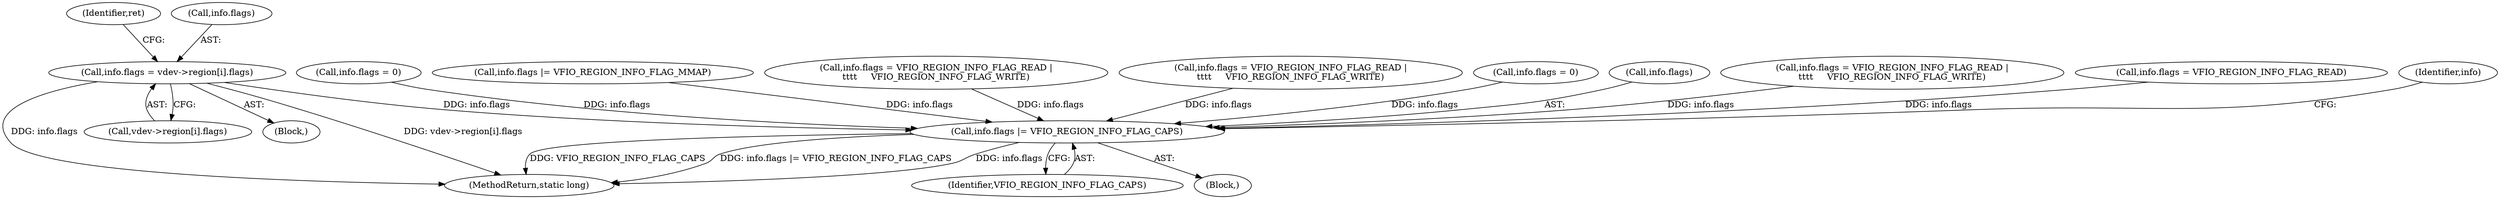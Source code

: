 digraph "0_linux_05692d7005a364add85c6e25a6c4447ce08f913a@array" {
"1000475" [label="(Call,info.flags = vdev->region[i].flags)"];
"1000515" [label="(Call,info.flags |= VFIO_REGION_INFO_FLAG_CAPS)"];
"1000281" [label="(Call,info.flags = 0)"];
"1000519" [label="(Identifier,VFIO_REGION_INFO_FLAG_CAPS)"];
"1000487" [label="(Identifier,ret)"];
"1000516" [label="(Call,info.flags)"];
"1000479" [label="(Call,vdev->region[i].flags)"];
"1000232" [label="(Block,)"];
"1000427" [label="(Call,info.flags = VFIO_REGION_INFO_FLAG_READ |\n\t\t\t\t     VFIO_REGION_INFO_FLAG_WRITE)"];
"1001369" [label="(MethodReturn,static long)"];
"1000399" [label="(Call,info.flags = VFIO_REGION_INFO_FLAG_READ)"];
"1000523" [label="(Identifier,info)"];
"1000340" [label="(Call,info.flags = 0)"];
"1000476" [label="(Call,info.flags)"];
"1000303" [label="(Call,info.flags |= VFIO_REGION_INFO_FLAG_MMAP)"];
"1000287" [label="(Call,info.flags = VFIO_REGION_INFO_FLAG_READ |\n\t\t\t\t     VFIO_REGION_INFO_FLAG_WRITE)"];
"1000249" [label="(Call,info.flags = VFIO_REGION_INFO_FLAG_READ |\n\t\t\t\t     VFIO_REGION_INFO_FLAG_WRITE)"];
"1000515" [label="(Call,info.flags |= VFIO_REGION_INFO_FLAG_CAPS)"];
"1000475" [label="(Call,info.flags = vdev->region[i].flags)"];
"1000514" [label="(Block,)"];
"1000475" -> "1000232"  [label="AST: "];
"1000475" -> "1000479"  [label="CFG: "];
"1000476" -> "1000475"  [label="AST: "];
"1000479" -> "1000475"  [label="AST: "];
"1000487" -> "1000475"  [label="CFG: "];
"1000475" -> "1001369"  [label="DDG: info.flags"];
"1000475" -> "1001369"  [label="DDG: vdev->region[i].flags"];
"1000475" -> "1000515"  [label="DDG: info.flags"];
"1000515" -> "1000514"  [label="AST: "];
"1000515" -> "1000519"  [label="CFG: "];
"1000516" -> "1000515"  [label="AST: "];
"1000519" -> "1000515"  [label="AST: "];
"1000523" -> "1000515"  [label="CFG: "];
"1000515" -> "1001369"  [label="DDG: VFIO_REGION_INFO_FLAG_CAPS"];
"1000515" -> "1001369"  [label="DDG: info.flags |= VFIO_REGION_INFO_FLAG_CAPS"];
"1000515" -> "1001369"  [label="DDG: info.flags"];
"1000427" -> "1000515"  [label="DDG: info.flags"];
"1000281" -> "1000515"  [label="DDG: info.flags"];
"1000303" -> "1000515"  [label="DDG: info.flags"];
"1000399" -> "1000515"  [label="DDG: info.flags"];
"1000287" -> "1000515"  [label="DDG: info.flags"];
"1000249" -> "1000515"  [label="DDG: info.flags"];
"1000340" -> "1000515"  [label="DDG: info.flags"];
}
